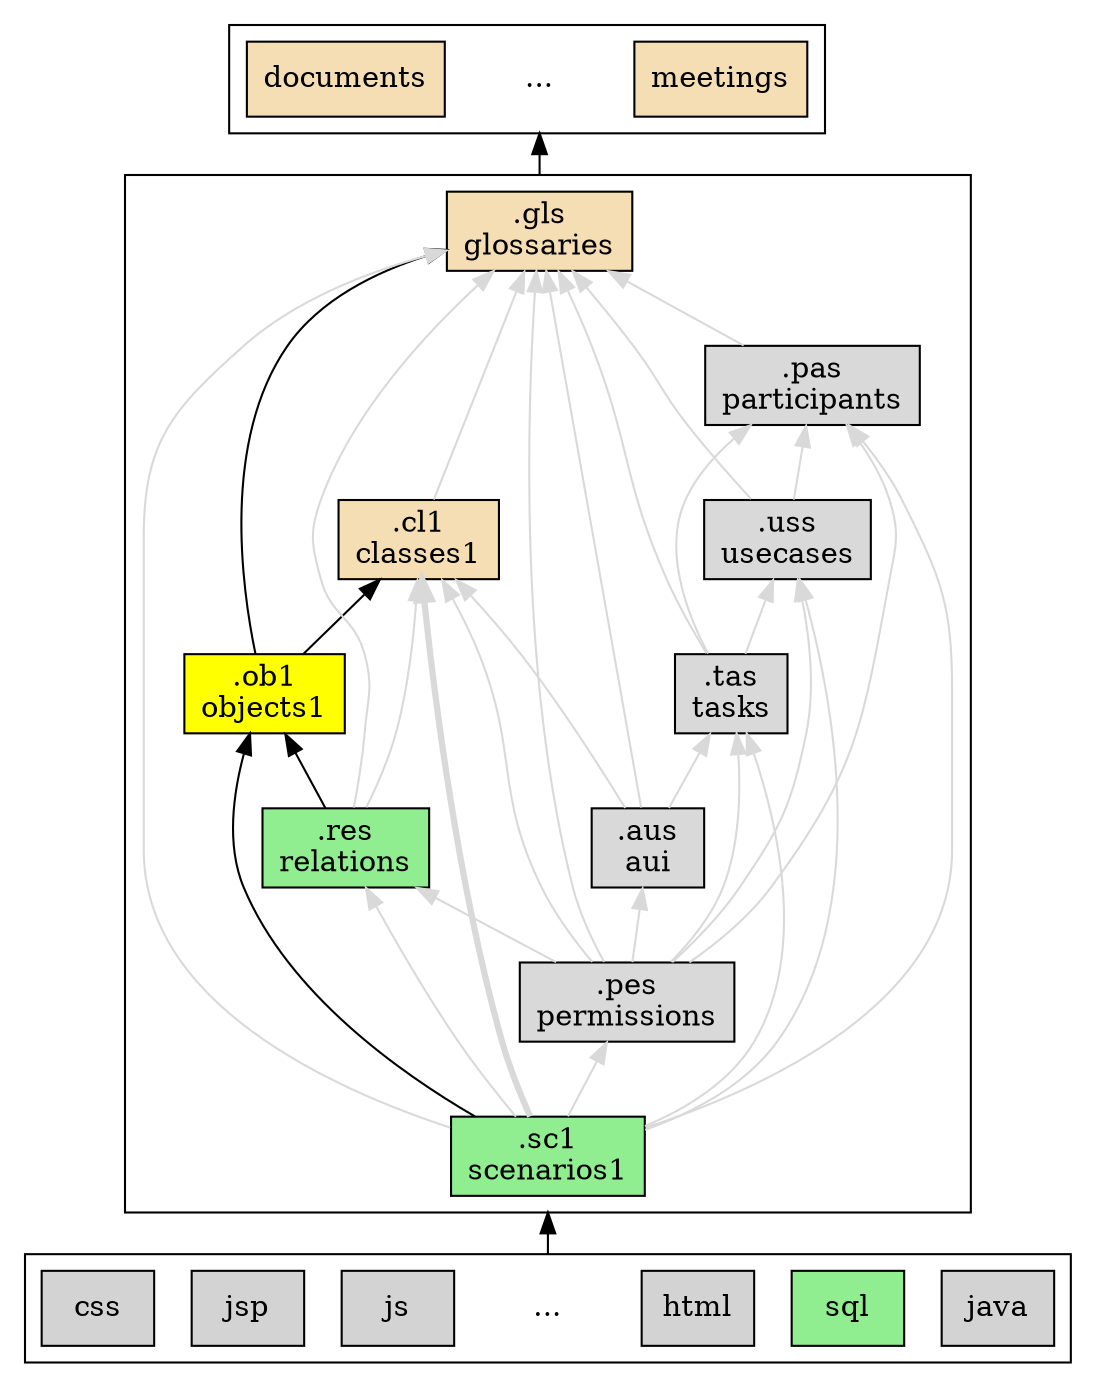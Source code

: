     digraph G {
      graph [
        rankdir = BT,
        compound = true ]
      node [fillcolor=wheat, style="filled" , shape=box] ;

      subgraph clusterRequirements {
          meetings ;
          moreDoc [label="...", fillcolor=white, color=white]
          documents ;

      }
      subgraph clusterModels {
      gl [fillcolor=wheat, label=".gls\nglossaries", penwidth=1] ;
      cl [fillcolor=wheat, label=".cl1\nclasses1", penwidth=1] ;
      ob [fillcolor=yellow, label=".ob1\nobjects1",  penwidth=1] ;
      sc [fillcolor=lightgreen, label=".sc1\nscenarios1",  penwidth=1] ;
      us [fillcolor=grey85, label=".uss\nusecases", penwidth=1] ;
      pe [fillcolor=grey85, label=".pes\npermissions", penwidth=1] ;
      re [fillcolor=lightgreen, label=".res\nrelations", penwidth=1] ;
      ta [fillcolor=grey85, label=".tas\ntasks", penwidth=1] ;
      pa [fillcolor=grey85, label=".pas\nparticipants", penwidth=1] ;
      au [fillcolor=grey85, label=".aus\naui", penwidth=1] ;
      cl -> gl [penwidth=1, color=grey85];
      ob -> gl [penwidth=1, color=black];
      ob -> cl [penwidth=1, color=black];
      re -> ob [penwidth=1, color=black];
      re -> cl [penwidth=1, color=grey85];
      re -> gl [penwidth=1, color=grey85]
      pa -> gl [penwidth=1, color=grey85]
      us -> gl [penwidth=1, color=grey85]
      us -> pa [penwidth=1, color=grey85];
      ta -> pa [penwidth=1, color=grey85];
      ta -> gl [penwidth=1, color=grey85];
      ta -> us [penwidth=1, color=grey85];
      au -> ta [penwidth=1, color=grey85];
      au -> gl [penwidth=1, color=grey85]
      au -> cl [penwidth=1, color=grey85];
      pe -> gl [penwidth=1, color=grey85]
      pe -> re [penwidth=1, color=grey85];
      pe -> cl [penwidth=1, color=grey85];
      pe -> ta [penwidth=1, color=grey85];
      pe -> us [penwidth=1, color=grey85];
      pe -> pa [penwidth=1, color=grey85];
      pe -> au [penwidth=1, color=grey85];
      sc -> cl [penwidth=3, color=grey85];
      sc -> re [penwidth=1, color=grey85];
      sc -> ob [penwidth=1, color=black];
      sc -> pa [penwidth=1, color=grey85];
      sc -> us [penwidth=1, color=grey85];
      sc -> ta [penwidth=1, color=grey85];
      sc -> pe [penwidth=1, color=grey85];
      sc -> gl [penwidth=1, color=grey85];

      /*
      sql -> re ;
      java -> cl ;
      java -> sql ;
      html -> au ;
    */
     }
     subgraph clusterImplementation {
         java [fillcolor=lightgrey] ;
         sql [fillcolor=lightgreen];
         html [fillcolor=lightgrey];
         moreImpl [label="...", fillcolor=white, color=white] ;
         js [fillcolor=lightgrey];
         jsp [fillcolor=lightgrey];
         css [fillcolor=lightgrey];

     }
      // requirements [width=2, color=white, fontcolor=grey28, fillcolor=grey90] ;

      gl -> moreDoc [ltail=clusterModels, lhead=clusterRequirements];
      moreImpl -> sc [ltail=clusterImplementation, lhead=clusterModels];

    }

